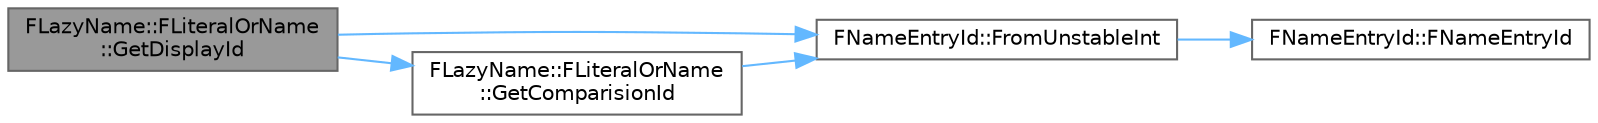 digraph "FLazyName::FLiteralOrName::GetDisplayId"
{
 // INTERACTIVE_SVG=YES
 // LATEX_PDF_SIZE
  bgcolor="transparent";
  edge [fontname=Helvetica,fontsize=10,labelfontname=Helvetica,labelfontsize=10];
  node [fontname=Helvetica,fontsize=10,shape=box,height=0.2,width=0.4];
  rankdir="LR";
  Node1 [id="Node000001",label="FLazyName::FLiteralOrName\l::GetDisplayId",height=0.2,width=0.4,color="gray40", fillcolor="grey60", style="filled", fontcolor="black",tooltip=" "];
  Node1 -> Node2 [id="edge1_Node000001_Node000002",color="steelblue1",style="solid",tooltip=" "];
  Node2 [id="Node000002",label="FNameEntryId::FromUnstableInt",height=0.2,width=0.4,color="grey40", fillcolor="white", style="filled",URL="$d8/dea/structFNameEntryId.html#a3f1fa84e6ea9934792010c4e17fb0709",tooltip="Create from unstable int produced by this process."];
  Node2 -> Node3 [id="edge2_Node000002_Node000003",color="steelblue1",style="solid",tooltip=" "];
  Node3 [id="Node000003",label="FNameEntryId::FNameEntryId",height=0.2,width=0.4,color="grey40", fillcolor="white", style="filled",URL="$d8/dea/structFNameEntryId.html#a80f7d1a47ba84f81afe2933f49d45a5f",tooltip=" "];
  Node1 -> Node4 [id="edge3_Node000001_Node000004",color="steelblue1",style="solid",tooltip=" "];
  Node4 [id="Node000004",label="FLazyName::FLiteralOrName\l::GetComparisionId",height=0.2,width=0.4,color="grey40", fillcolor="white", style="filled",URL="$d7/ddd/structFLazyName_1_1FLiteralOrName.html#ac8797125ac2204d559363d35fbdae3e4",tooltip=" "];
  Node4 -> Node2 [id="edge4_Node000004_Node000002",color="steelblue1",style="solid",tooltip=" "];
}
